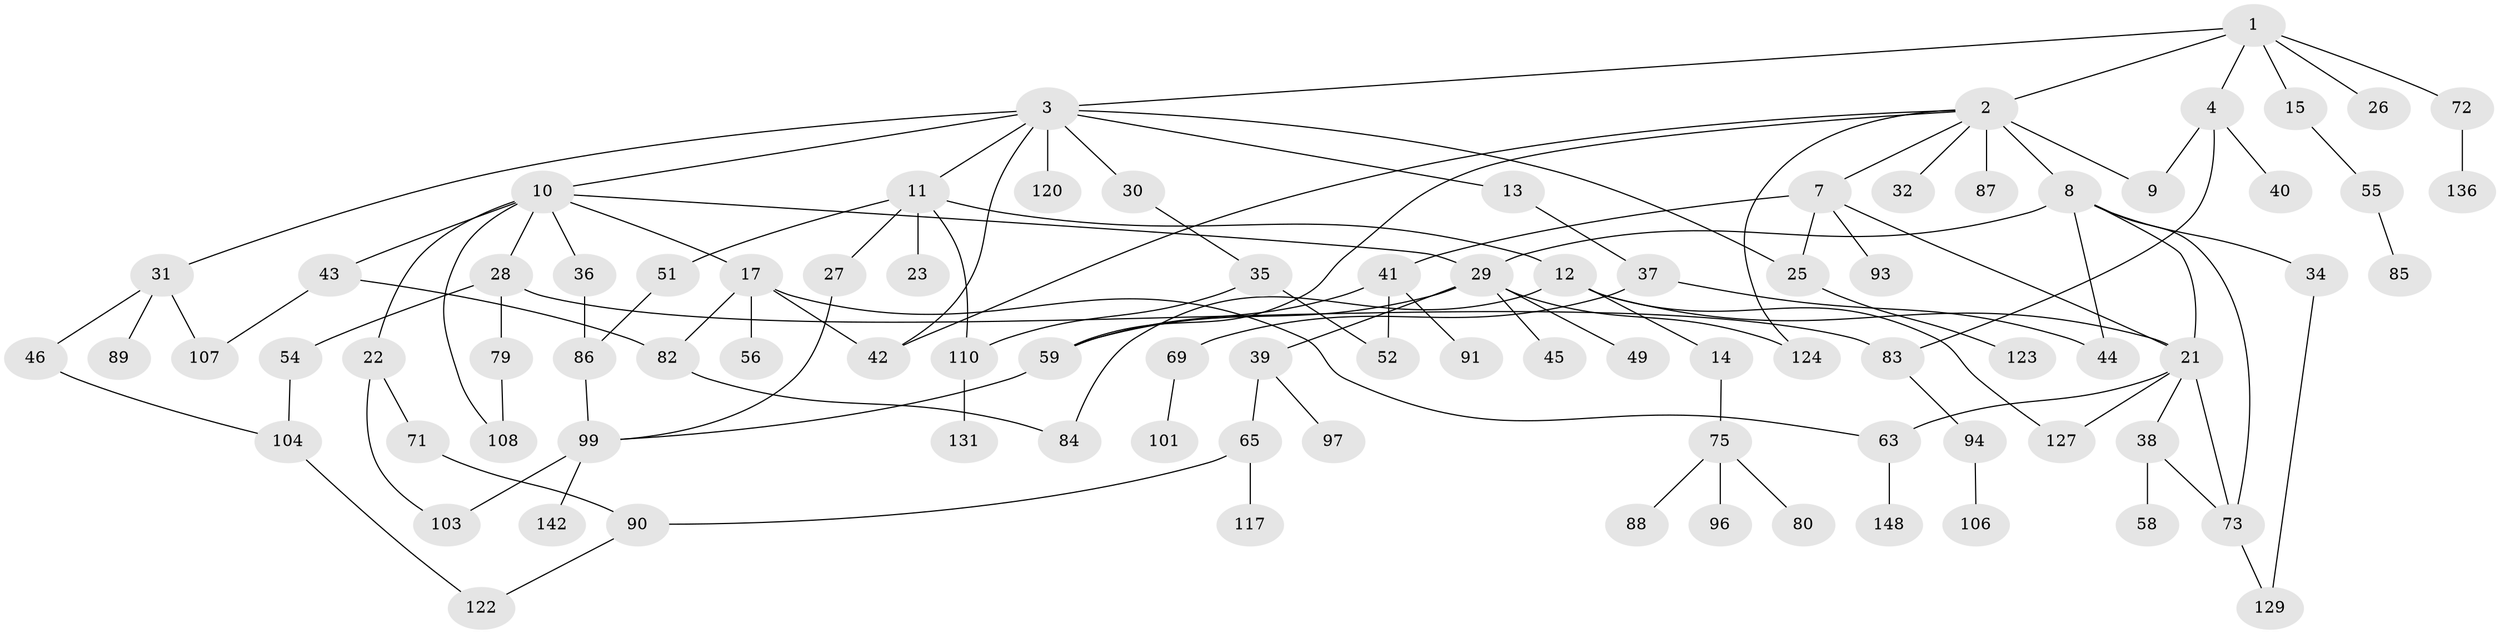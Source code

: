 // original degree distribution, {6: 0.02702702702702703, 4: 0.06756756756756757, 3: 0.20945945945945946, 8: 0.02027027027027027, 5: 0.033783783783783786, 2: 0.3581081081081081, 1: 0.27702702702702703, 7: 0.006756756756756757}
// Generated by graph-tools (version 1.1) at 2025/16/03/04/25 18:16:56]
// undirected, 88 vertices, 117 edges
graph export_dot {
graph [start="1"]
  node [color=gray90,style=filled];
  1;
  2 [super="+48+16+5"];
  3 [super="+6+74"];
  4 [super="+47"];
  7 [super="+20"];
  8 [super="+33+18+53"];
  9;
  10;
  11;
  12 [super="+102"];
  13;
  14 [super="+61"];
  15 [super="+67+76"];
  17;
  21 [super="+24"];
  22 [super="+57"];
  23;
  25 [super="+139"];
  26;
  27 [super="+78"];
  28 [super="+66"];
  29 [super="+50+92"];
  30;
  31 [super="+70"];
  32;
  34 [super="+109"];
  35;
  36;
  37;
  38;
  39;
  40 [super="+81"];
  41;
  42;
  43 [super="+60"];
  44 [super="+95"];
  45 [super="+132"];
  46 [super="+68"];
  49;
  51;
  52 [super="+62"];
  54;
  55;
  56;
  58;
  59 [super="+125"];
  63;
  65 [super="+98"];
  69 [super="+126"];
  71;
  72;
  73 [super="+128+147+116"];
  75 [super="+77"];
  79;
  80;
  82 [super="+144"];
  83 [super="+113"];
  84;
  85 [super="+133"];
  86;
  87;
  88;
  89 [super="+105+112"];
  90 [super="+121"];
  91;
  93;
  94;
  96 [super="+145"];
  97;
  99 [super="+118"];
  101;
  103;
  104 [super="+135"];
  106;
  107 [super="+111"];
  108;
  110;
  117;
  120;
  122;
  123;
  124;
  127;
  129;
  131;
  136;
  142;
  148;
  1 -- 2;
  1 -- 3;
  1 -- 4;
  1 -- 15;
  1 -- 26;
  1 -- 72;
  2 -- 32;
  2 -- 42;
  2 -- 7;
  2 -- 8 [weight=3];
  2 -- 9;
  2 -- 87;
  2 -- 124;
  2 -- 59;
  3 -- 10;
  3 -- 42;
  3 -- 11;
  3 -- 13;
  3 -- 120;
  3 -- 25;
  3 -- 30;
  3 -- 31;
  4 -- 40;
  4 -- 9;
  4 -- 83;
  7 -- 21;
  7 -- 41;
  7 -- 93;
  7 -- 25;
  8 -- 29;
  8 -- 34 [weight=2];
  8 -- 44;
  8 -- 73;
  8 -- 21;
  10 -- 17;
  10 -- 22;
  10 -- 28;
  10 -- 29;
  10 -- 36;
  10 -- 43;
  10 -- 108;
  11 -- 12;
  11 -- 23;
  11 -- 27;
  11 -- 51;
  11 -- 110;
  12 -- 14;
  12 -- 127;
  12 -- 21;
  12 -- 84;
  13 -- 37;
  14 -- 75;
  15 -- 55;
  17 -- 56;
  17 -- 63;
  17 -- 82;
  17 -- 42;
  21 -- 38;
  21 -- 127;
  21 -- 73;
  21 -- 63;
  22 -- 71;
  22 -- 103;
  25 -- 123;
  27 -- 99;
  28 -- 54;
  28 -- 83;
  28 -- 79;
  29 -- 39;
  29 -- 45;
  29 -- 49;
  29 -- 124;
  29 -- 59;
  30 -- 35;
  31 -- 46;
  31 -- 89;
  31 -- 107;
  34 -- 129;
  35 -- 52;
  35 -- 110;
  36 -- 86;
  37 -- 44;
  37 -- 69;
  38 -- 58;
  38 -- 73;
  39 -- 65;
  39 -- 97;
  41 -- 59;
  41 -- 91;
  41 -- 52;
  43 -- 107;
  43 -- 82;
  46 -- 104;
  51 -- 86;
  54 -- 104;
  55 -- 85;
  59 -- 99;
  63 -- 148;
  65 -- 117;
  65 -- 90;
  69 -- 101;
  71 -- 90;
  72 -- 136;
  73 -- 129;
  75 -- 80;
  75 -- 88;
  75 -- 96;
  79 -- 108;
  82 -- 84;
  83 -- 94;
  86 -- 99;
  90 -- 122;
  94 -- 106;
  99 -- 103;
  99 -- 142;
  104 -- 122;
  110 -- 131;
}

